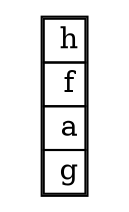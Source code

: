 digraph G { 
  node [shape = name]; 
  2[label=  <<table border= "1 " cellspacing= " 0 "><tr> 
<td> h</td> </tr> 
<tr> 
<td> f</td> </tr> 
<tr> 
<td> a</td> </tr> 
<tr> 
<td> g</td> </tr> 
</table>>  shape = none ]; 
 }
